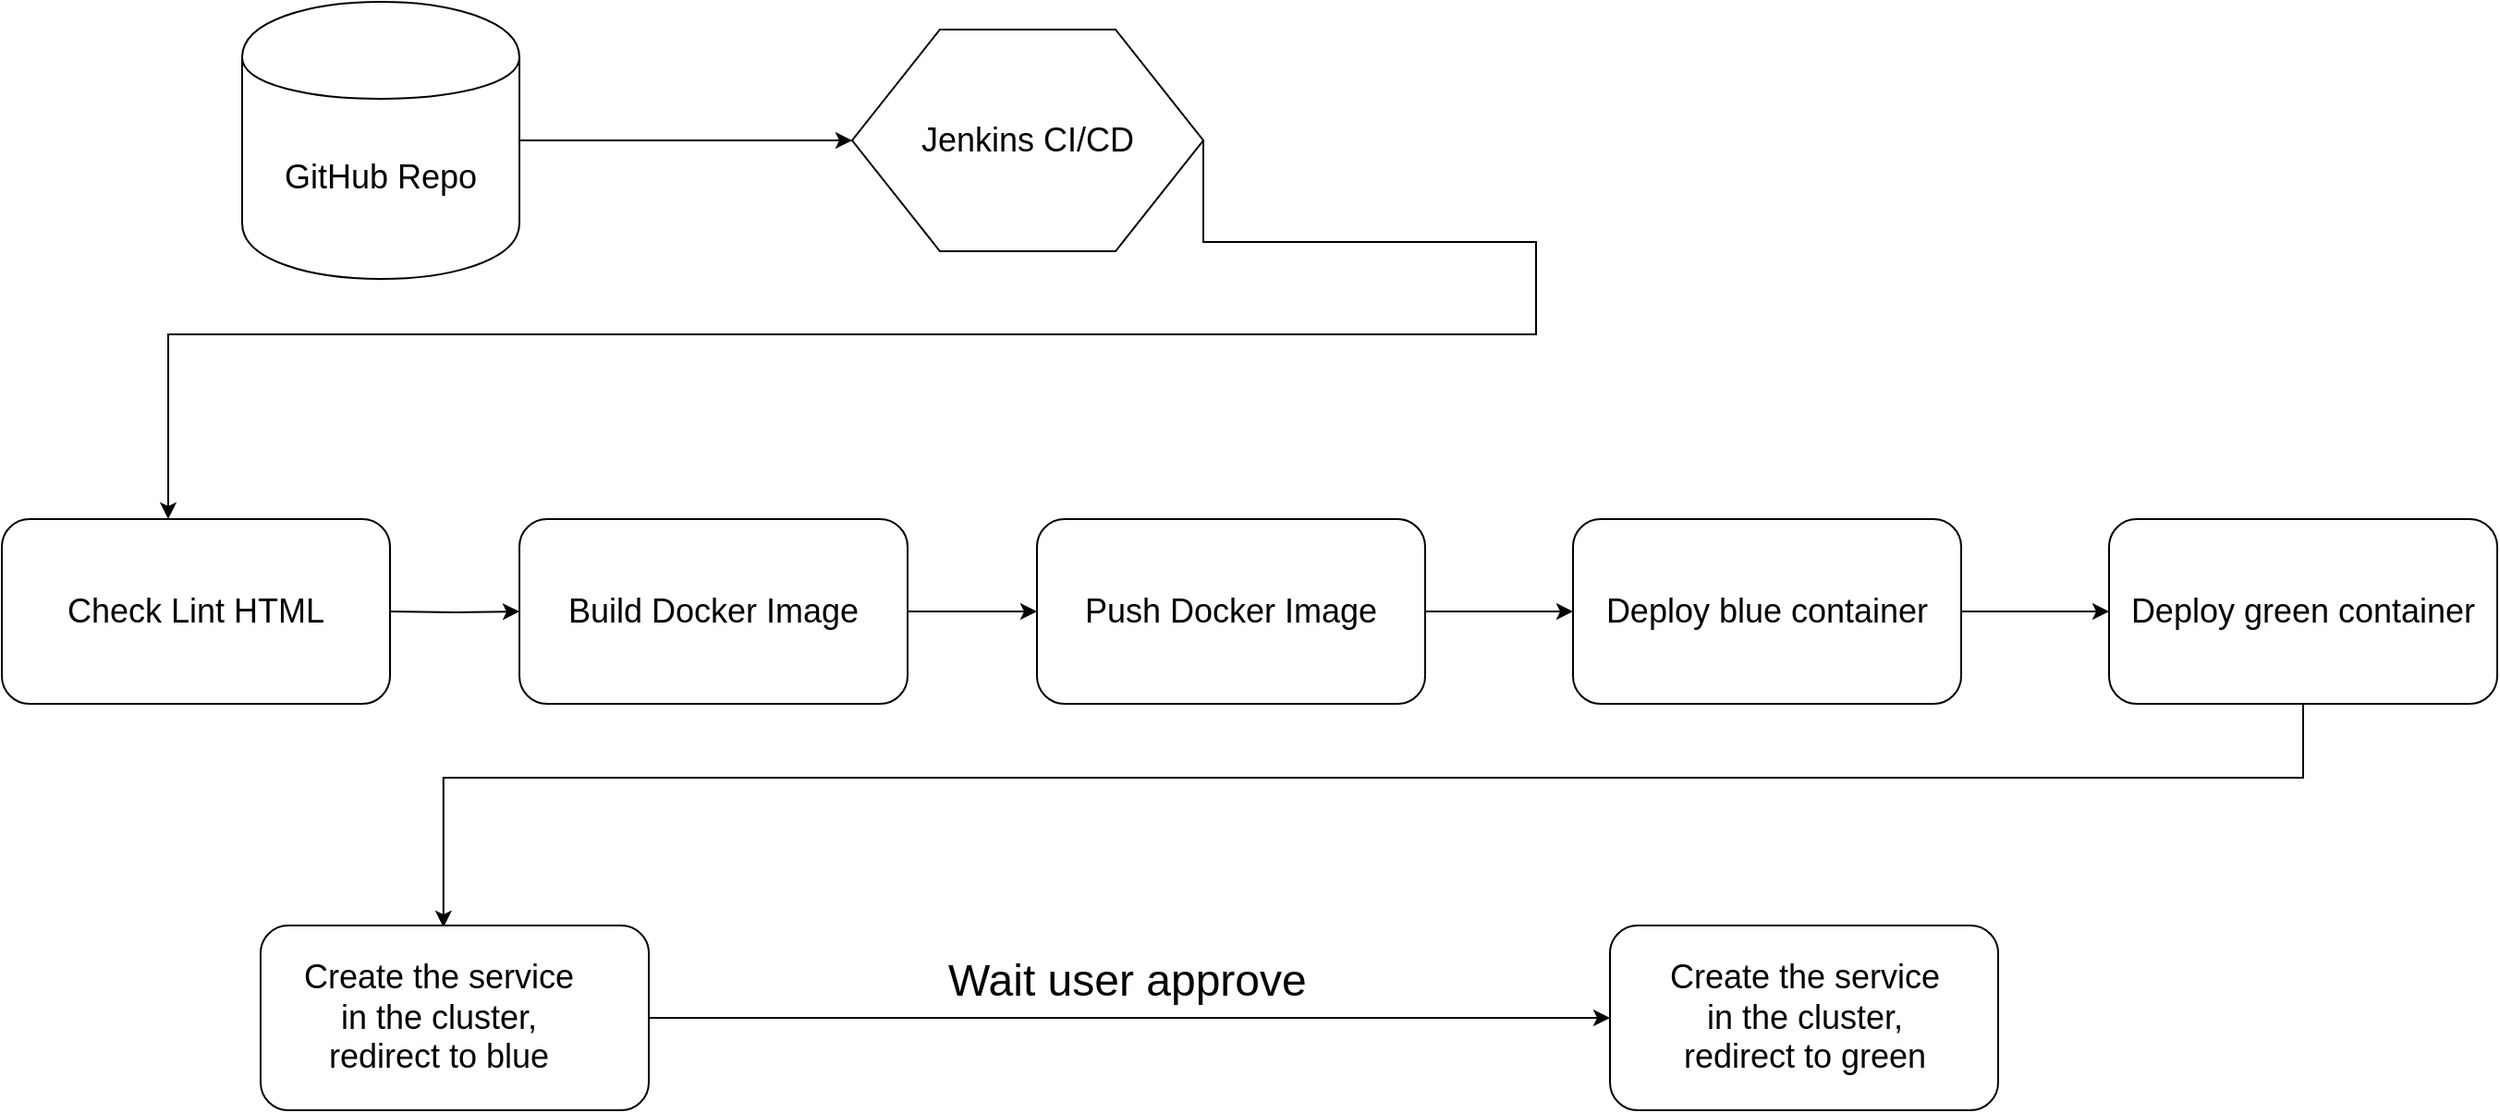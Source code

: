 <mxfile version="12.5.3" type="device"><diagram id="prtHgNgQTEPvFCAcTncT" name="Page-1"><mxGraphModel dx="1662" dy="816" grid="1" gridSize="10" guides="1" tooltips="1" connect="1" arrows="1" fold="1" page="1" pageScale="1" pageWidth="827" pageHeight="1169" math="0" shadow="0"><root><mxCell id="0"/><mxCell id="1" parent="0"/><mxCell id="-VGrMp9OxivQhVeOjc8C-10" style="edgeStyle=orthogonalEdgeStyle;rounded=0;orthogonalLoop=1;jettySize=auto;html=1;exitX=1;exitY=0.5;exitDx=0;exitDy=0;" edge="1" parent="1" source="-VGrMp9OxivQhVeOjc8C-2" target="-VGrMp9OxivQhVeOjc8C-3"><mxGeometry relative="1" as="geometry"/></mxCell><mxCell id="-VGrMp9OxivQhVeOjc8C-2" value="&lt;font style=&quot;font-size: 18px&quot;&gt;GitHub Repo&lt;/font&gt;" style="shape=cylinder;whiteSpace=wrap;html=1;boundedLbl=1;backgroundOutline=1;" vertex="1" parent="1"><mxGeometry x="160" y="60" width="150" height="150" as="geometry"/></mxCell><mxCell id="-VGrMp9OxivQhVeOjc8C-3" value="&lt;font style=&quot;font-size: 18px&quot;&gt;Jenkins CI/CD&lt;/font&gt;" style="shape=hexagon;perimeter=hexagonPerimeter2;whiteSpace=wrap;html=1;" vertex="1" parent="1"><mxGeometry x="490" y="75" width="190" height="120" as="geometry"/></mxCell><mxCell id="-VGrMp9OxivQhVeOjc8C-4" value="&lt;font style=&quot;font-size: 18px&quot;&gt;Check Lint HTML&lt;/font&gt;" style="rounded=1;whiteSpace=wrap;html=1;" vertex="1" parent="1"><mxGeometry x="30" y="340" width="210" height="100" as="geometry"/></mxCell><mxCell id="-VGrMp9OxivQhVeOjc8C-18" style="edgeStyle=orthogonalEdgeStyle;rounded=0;orthogonalLoop=1;jettySize=auto;html=1;exitX=1;exitY=0.5;exitDx=0;exitDy=0;" edge="1" parent="1" source="-VGrMp9OxivQhVeOjc8C-5" target="-VGrMp9OxivQhVeOjc8C-6"><mxGeometry relative="1" as="geometry"/></mxCell><mxCell id="-VGrMp9OxivQhVeOjc8C-5" value="&lt;span style=&quot;font-size: 18px&quot;&gt;Build Docker Image&lt;/span&gt;" style="rounded=1;whiteSpace=wrap;html=1;" vertex="1" parent="1"><mxGeometry x="310" y="340" width="210" height="100" as="geometry"/></mxCell><mxCell id="-VGrMp9OxivQhVeOjc8C-19" style="edgeStyle=orthogonalEdgeStyle;rounded=0;orthogonalLoop=1;jettySize=auto;html=1;entryX=0.471;entryY=0.01;entryDx=0;entryDy=0;entryPerimeter=0;exitX=0.5;exitY=1;exitDx=0;exitDy=0;" edge="1" parent="1" source="-VGrMp9OxivQhVeOjc8C-26" target="-VGrMp9OxivQhVeOjc8C-7"><mxGeometry relative="1" as="geometry"><mxPoint x="695" y="520" as="targetPoint"/><Array as="points"><mxPoint x="1275" y="480"/><mxPoint x="269" y="480"/></Array></mxGeometry></mxCell><mxCell id="-VGrMp9OxivQhVeOjc8C-29" style="edgeStyle=orthogonalEdgeStyle;rounded=0;orthogonalLoop=1;jettySize=auto;html=1;entryX=0;entryY=0.5;entryDx=0;entryDy=0;" edge="1" parent="1" source="-VGrMp9OxivQhVeOjc8C-6" target="-VGrMp9OxivQhVeOjc8C-25"><mxGeometry relative="1" as="geometry"/></mxCell><mxCell id="-VGrMp9OxivQhVeOjc8C-6" value="&lt;span style=&quot;font-size: 18px&quot;&gt;Push Docker Image&lt;/span&gt;" style="rounded=1;whiteSpace=wrap;html=1;" vertex="1" parent="1"><mxGeometry x="590" y="340" width="210" height="100" as="geometry"/></mxCell><mxCell id="-VGrMp9OxivQhVeOjc8C-7" value="" style="rounded=1;whiteSpace=wrap;html=1;" vertex="1" parent="1"><mxGeometry x="170" y="560" width="210" height="100" as="geometry"/></mxCell><mxCell id="-VGrMp9OxivQhVeOjc8C-8" value="" style="rounded=1;whiteSpace=wrap;html=1;" vertex="1" parent="1"><mxGeometry x="900" y="560" width="210" height="100" as="geometry"/></mxCell><mxCell id="-VGrMp9OxivQhVeOjc8C-13" style="edgeStyle=orthogonalEdgeStyle;rounded=0;orthogonalLoop=1;jettySize=auto;html=1;exitX=1;exitY=0.5;exitDx=0;exitDy=0;" edge="1" parent="1" target="-VGrMp9OxivQhVeOjc8C-4"><mxGeometry relative="1" as="geometry"><mxPoint x="680" y="134.5" as="sourcePoint"/><mxPoint x="120" y="330" as="targetPoint"/><Array as="points"><mxPoint x="680" y="190"/><mxPoint x="860" y="190"/><mxPoint x="860" y="240"/><mxPoint x="120" y="240"/></Array></mxGeometry></mxCell><mxCell id="-VGrMp9OxivQhVeOjc8C-14" style="edgeStyle=orthogonalEdgeStyle;rounded=0;orthogonalLoop=1;jettySize=auto;html=1;entryX=0;entryY=0.5;entryDx=0;entryDy=0;" edge="1" parent="1" target="-VGrMp9OxivQhVeOjc8C-5"><mxGeometry relative="1" as="geometry"><mxPoint x="240" y="390" as="sourcePoint"/><mxPoint x="410" y="389.5" as="targetPoint"/></mxGeometry></mxCell><mxCell id="-VGrMp9OxivQhVeOjc8C-20" value="" style="endArrow=classic;html=1;entryX=0;entryY=0.5;entryDx=0;entryDy=0;exitX=1;exitY=0.5;exitDx=0;exitDy=0;" edge="1" parent="1" source="-VGrMp9OxivQhVeOjc8C-7" target="-VGrMp9OxivQhVeOjc8C-8"><mxGeometry width="50" height="50" relative="1" as="geometry"><mxPoint x="380" y="630" as="sourcePoint"/><mxPoint x="430" y="580" as="targetPoint"/></mxGeometry></mxCell><mxCell id="-VGrMp9OxivQhVeOjc8C-30" style="edgeStyle=orthogonalEdgeStyle;rounded=0;orthogonalLoop=1;jettySize=auto;html=1;entryX=0;entryY=0.5;entryDx=0;entryDy=0;" edge="1" parent="1" source="-VGrMp9OxivQhVeOjc8C-25" target="-VGrMp9OxivQhVeOjc8C-26"><mxGeometry relative="1" as="geometry"/></mxCell><mxCell id="-VGrMp9OxivQhVeOjc8C-25" value="&lt;span style=&quot;font-size: 18px&quot;&gt;Deploy blue container&lt;/span&gt;" style="rounded=1;whiteSpace=wrap;html=1;" vertex="1" parent="1"><mxGeometry x="880" y="340" width="210" height="100" as="geometry"/></mxCell><mxCell id="-VGrMp9OxivQhVeOjc8C-26" value="&lt;span style=&quot;font-size: 18px&quot;&gt;Deploy green container&lt;/span&gt;" style="rounded=1;whiteSpace=wrap;html=1;" vertex="1" parent="1"><mxGeometry x="1170" y="340" width="210" height="100" as="geometry"/></mxCell><mxCell id="-VGrMp9OxivQhVeOjc8C-32" value="&lt;font style=&quot;font-size: 18px&quot;&gt;Create the service &lt;br&gt;in the cluster, &lt;br&gt;redirect to blue&lt;/font&gt;" style="text;html=1;align=center;verticalAlign=middle;resizable=0;points=[];autosize=1;" vertex="1" parent="1"><mxGeometry x="186" y="585" width="160" height="50" as="geometry"/></mxCell><mxCell id="-VGrMp9OxivQhVeOjc8C-34" value="&lt;font style=&quot;font-size: 24px&quot;&gt;Wait user approve&lt;/font&gt;" style="text;html=1;" vertex="1" parent="1"><mxGeometry x="540" y="569" width="120" height="30" as="geometry"/></mxCell><mxCell id="-VGrMp9OxivQhVeOjc8C-35" value="&lt;font style=&quot;font-size: 18px&quot;&gt;Create the service &lt;br&gt;in the cluster, &lt;br&gt;redirect to green&lt;/font&gt;" style="text;html=1;align=center;verticalAlign=middle;resizable=0;points=[];autosize=1;" vertex="1" parent="1"><mxGeometry x="925" y="585" width="160" height="50" as="geometry"/></mxCell></root></mxGraphModel></diagram></mxfile>